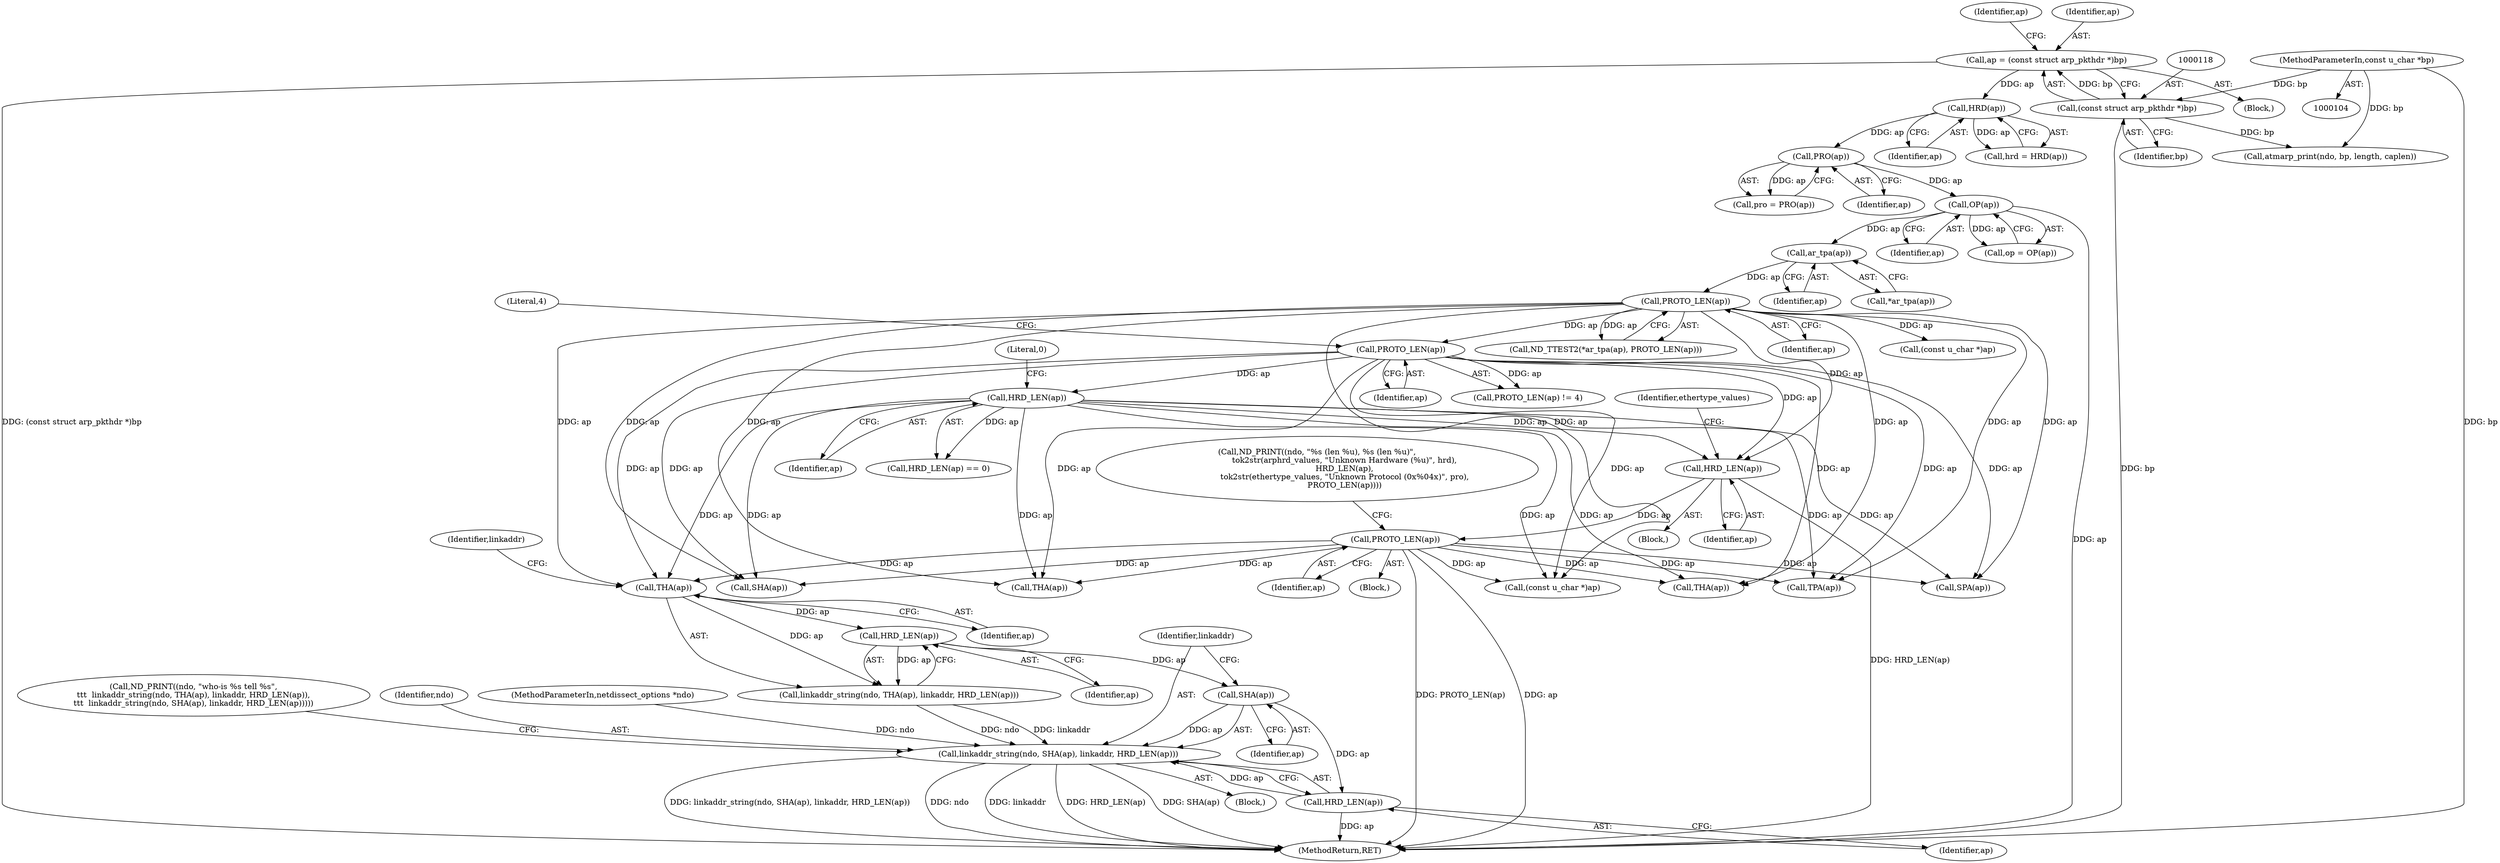 digraph "1_tcpdump_13ab8d18617d616c7d343530f8a842e7143fb5cc@pointer" {
"1000371" [label="(Call,SHA(ap))"];
"1000367" [label="(Call,HRD_LEN(ap))"];
"1000364" [label="(Call,THA(ap))"];
"1000227" [label="(Call,PROTO_LEN(ap))"];
"1000220" [label="(Call,HRD_LEN(ap))"];
"1000202" [label="(Call,HRD_LEN(ap))"];
"1000197" [label="(Call,PROTO_LEN(ap))"];
"1000161" [label="(Call,PROTO_LEN(ap))"];
"1000159" [label="(Call,ar_tpa(ap))"];
"1000133" [label="(Call,OP(ap))"];
"1000129" [label="(Call,PRO(ap))"];
"1000125" [label="(Call,HRD(ap))"];
"1000115" [label="(Call,ap = (const struct arp_pkthdr *)bp)"];
"1000117" [label="(Call,(const struct arp_pkthdr *)bp)"];
"1000106" [label="(MethodParameterIn,const u_char *bp)"];
"1000369" [label="(Call,linkaddr_string(ndo, SHA(ap), linkaddr, HRD_LEN(ap)))"];
"1000374" [label="(Call,HRD_LEN(ap))"];
"1000204" [label="(Literal,0)"];
"1000227" [label="(Call,PROTO_LEN(ap))"];
"1000161" [label="(Call,PROTO_LEN(ap))"];
"1000197" [label="(Call,PROTO_LEN(ap))"];
"1000125" [label="(Call,HRD(ap))"];
"1000159" [label="(Call,ar_tpa(ap))"];
"1000160" [label="(Identifier,ap)"];
"1000398" [label="(Call,(const u_char *)ap)"];
"1000356" [label="(Call,ND_PRINT((ndo, \"who-is %s tell %s\",\n\t\t\t  linkaddr_string(ndo, THA(ap), linkaddr, HRD_LEN(ap)),\n\t\t\t  linkaddr_string(ndo, SHA(ap), linkaddr, HRD_LEN(ap)))))"];
"1000105" [label="(MethodParameterIn,netdissect_options *ndo)"];
"1000203" [label="(Identifier,ap)"];
"1000366" [label="(Identifier,linkaddr)"];
"1000202" [label="(Call,HRD_LEN(ap))"];
"1000201" [label="(Call,HRD_LEN(ap) == 0)"];
"1000367" [label="(Call,HRD_LEN(ap))"];
"1000364" [label="(Call,THA(ap))"];
"1000219" [label="(Block,)"];
"1000198" [label="(Identifier,ap)"];
"1000157" [label="(Call,ND_TTEST2(*ar_tpa(ap), PROTO_LEN(ap)))"];
"1000372" [label="(Identifier,ap)"];
"1000323" [label="(Call,THA(ap))"];
"1000123" [label="(Call,hrd = HRD(ap))"];
"1000365" [label="(Identifier,ap)"];
"1000304" [label="(Call,SPA(ap))"];
"1000127" [label="(Call,pro = PRO(ap))"];
"1000122" [label="(Identifier,ap)"];
"1000361" [label="(Block,)"];
"1000228" [label="(Identifier,ap)"];
"1000220" [label="(Call,HRD_LEN(ap))"];
"1000362" [label="(Call,linkaddr_string(ndo, THA(ap), linkaddr, HRD_LEN(ap)))"];
"1000224" [label="(Identifier,ethertype_values)"];
"1000158" [label="(Call,*ar_tpa(ap))"];
"1000209" [label="(Call,ND_PRINT((ndo, \"%s (len %u), %s (len %u)\",\n                      tok2str(arphrd_values, \"Unknown Hardware (%u)\", hrd),\n                      HRD_LEN(ap),\n                      tok2str(ethertype_values, \"Unknown Protocol (0x%04x)\", pro),\n                      PROTO_LEN(ap))))"];
"1000373" [label="(Identifier,linkaddr)"];
"1000106" [label="(MethodParameterIn,const u_char *bp)"];
"1000221" [label="(Identifier,ap)"];
"1000370" [label="(Identifier,ndo)"];
"1000129" [label="(Call,PRO(ap))"];
"1000371" [label="(Call,SHA(ap))"];
"1000345" [label="(Call,THA(ap))"];
"1000109" [label="(Block,)"];
"1000126" [label="(Identifier,ap)"];
"1000119" [label="(Identifier,bp)"];
"1000199" [label="(Literal,4)"];
"1000263" [label="(Call,TPA(ap))"];
"1000162" [label="(Identifier,ap)"];
"1000375" [label="(Identifier,ap)"];
"1000386" [label="(Call,SHA(ap))"];
"1000117" [label="(Call,(const struct arp_pkthdr *)bp)"];
"1000130" [label="(Identifier,ap)"];
"1000374" [label="(Call,HRD_LEN(ap))"];
"1000368" [label="(Identifier,ap)"];
"1000134" [label="(Identifier,ap)"];
"1000115" [label="(Call,ap = (const struct arp_pkthdr *)bp)"];
"1000369" [label="(Call,linkaddr_string(ndo, SHA(ap), linkaddr, HRD_LEN(ap)))"];
"1000116" [label="(Identifier,ap)"];
"1000171" [label="(Call,(const u_char *)ap)"];
"1000133" [label="(Call,OP(ap))"];
"1000139" [label="(Call,atmarp_print(ndo, bp, length, caplen))"];
"1000418" [label="(MethodReturn,RET)"];
"1000222" [label="(Block,)"];
"1000131" [label="(Call,op = OP(ap))"];
"1000196" [label="(Call,PROTO_LEN(ap) != 4)"];
"1000371" -> "1000369"  [label="AST: "];
"1000371" -> "1000372"  [label="CFG: "];
"1000372" -> "1000371"  [label="AST: "];
"1000373" -> "1000371"  [label="CFG: "];
"1000371" -> "1000369"  [label="DDG: ap"];
"1000367" -> "1000371"  [label="DDG: ap"];
"1000371" -> "1000374"  [label="DDG: ap"];
"1000367" -> "1000362"  [label="AST: "];
"1000367" -> "1000368"  [label="CFG: "];
"1000368" -> "1000367"  [label="AST: "];
"1000362" -> "1000367"  [label="CFG: "];
"1000367" -> "1000362"  [label="DDG: ap"];
"1000364" -> "1000367"  [label="DDG: ap"];
"1000364" -> "1000362"  [label="AST: "];
"1000364" -> "1000365"  [label="CFG: "];
"1000365" -> "1000364"  [label="AST: "];
"1000366" -> "1000364"  [label="CFG: "];
"1000364" -> "1000362"  [label="DDG: ap"];
"1000227" -> "1000364"  [label="DDG: ap"];
"1000202" -> "1000364"  [label="DDG: ap"];
"1000161" -> "1000364"  [label="DDG: ap"];
"1000197" -> "1000364"  [label="DDG: ap"];
"1000227" -> "1000222"  [label="AST: "];
"1000227" -> "1000228"  [label="CFG: "];
"1000228" -> "1000227"  [label="AST: "];
"1000209" -> "1000227"  [label="CFG: "];
"1000227" -> "1000418"  [label="DDG: PROTO_LEN(ap)"];
"1000227" -> "1000418"  [label="DDG: ap"];
"1000220" -> "1000227"  [label="DDG: ap"];
"1000227" -> "1000263"  [label="DDG: ap"];
"1000227" -> "1000304"  [label="DDG: ap"];
"1000227" -> "1000323"  [label="DDG: ap"];
"1000227" -> "1000345"  [label="DDG: ap"];
"1000227" -> "1000386"  [label="DDG: ap"];
"1000227" -> "1000398"  [label="DDG: ap"];
"1000220" -> "1000219"  [label="AST: "];
"1000220" -> "1000221"  [label="CFG: "];
"1000221" -> "1000220"  [label="AST: "];
"1000224" -> "1000220"  [label="CFG: "];
"1000220" -> "1000418"  [label="DDG: HRD_LEN(ap)"];
"1000202" -> "1000220"  [label="DDG: ap"];
"1000161" -> "1000220"  [label="DDG: ap"];
"1000197" -> "1000220"  [label="DDG: ap"];
"1000202" -> "1000201"  [label="AST: "];
"1000202" -> "1000203"  [label="CFG: "];
"1000203" -> "1000202"  [label="AST: "];
"1000204" -> "1000202"  [label="CFG: "];
"1000202" -> "1000201"  [label="DDG: ap"];
"1000197" -> "1000202"  [label="DDG: ap"];
"1000202" -> "1000263"  [label="DDG: ap"];
"1000202" -> "1000304"  [label="DDG: ap"];
"1000202" -> "1000323"  [label="DDG: ap"];
"1000202" -> "1000345"  [label="DDG: ap"];
"1000202" -> "1000386"  [label="DDG: ap"];
"1000202" -> "1000398"  [label="DDG: ap"];
"1000197" -> "1000196"  [label="AST: "];
"1000197" -> "1000198"  [label="CFG: "];
"1000198" -> "1000197"  [label="AST: "];
"1000199" -> "1000197"  [label="CFG: "];
"1000197" -> "1000196"  [label="DDG: ap"];
"1000161" -> "1000197"  [label="DDG: ap"];
"1000197" -> "1000263"  [label="DDG: ap"];
"1000197" -> "1000304"  [label="DDG: ap"];
"1000197" -> "1000323"  [label="DDG: ap"];
"1000197" -> "1000345"  [label="DDG: ap"];
"1000197" -> "1000386"  [label="DDG: ap"];
"1000197" -> "1000398"  [label="DDG: ap"];
"1000161" -> "1000157"  [label="AST: "];
"1000161" -> "1000162"  [label="CFG: "];
"1000162" -> "1000161"  [label="AST: "];
"1000157" -> "1000161"  [label="CFG: "];
"1000161" -> "1000157"  [label="DDG: ap"];
"1000159" -> "1000161"  [label="DDG: ap"];
"1000161" -> "1000171"  [label="DDG: ap"];
"1000161" -> "1000263"  [label="DDG: ap"];
"1000161" -> "1000304"  [label="DDG: ap"];
"1000161" -> "1000323"  [label="DDG: ap"];
"1000161" -> "1000345"  [label="DDG: ap"];
"1000161" -> "1000386"  [label="DDG: ap"];
"1000161" -> "1000398"  [label="DDG: ap"];
"1000159" -> "1000158"  [label="AST: "];
"1000159" -> "1000160"  [label="CFG: "];
"1000160" -> "1000159"  [label="AST: "];
"1000158" -> "1000159"  [label="CFG: "];
"1000133" -> "1000159"  [label="DDG: ap"];
"1000133" -> "1000131"  [label="AST: "];
"1000133" -> "1000134"  [label="CFG: "];
"1000134" -> "1000133"  [label="AST: "];
"1000131" -> "1000133"  [label="CFG: "];
"1000133" -> "1000418"  [label="DDG: ap"];
"1000133" -> "1000131"  [label="DDG: ap"];
"1000129" -> "1000133"  [label="DDG: ap"];
"1000129" -> "1000127"  [label="AST: "];
"1000129" -> "1000130"  [label="CFG: "];
"1000130" -> "1000129"  [label="AST: "];
"1000127" -> "1000129"  [label="CFG: "];
"1000129" -> "1000127"  [label="DDG: ap"];
"1000125" -> "1000129"  [label="DDG: ap"];
"1000125" -> "1000123"  [label="AST: "];
"1000125" -> "1000126"  [label="CFG: "];
"1000126" -> "1000125"  [label="AST: "];
"1000123" -> "1000125"  [label="CFG: "];
"1000125" -> "1000123"  [label="DDG: ap"];
"1000115" -> "1000125"  [label="DDG: ap"];
"1000115" -> "1000109"  [label="AST: "];
"1000115" -> "1000117"  [label="CFG: "];
"1000116" -> "1000115"  [label="AST: "];
"1000117" -> "1000115"  [label="AST: "];
"1000122" -> "1000115"  [label="CFG: "];
"1000115" -> "1000418"  [label="DDG: (const struct arp_pkthdr *)bp"];
"1000117" -> "1000115"  [label="DDG: bp"];
"1000117" -> "1000119"  [label="CFG: "];
"1000118" -> "1000117"  [label="AST: "];
"1000119" -> "1000117"  [label="AST: "];
"1000117" -> "1000418"  [label="DDG: bp"];
"1000106" -> "1000117"  [label="DDG: bp"];
"1000117" -> "1000139"  [label="DDG: bp"];
"1000106" -> "1000104"  [label="AST: "];
"1000106" -> "1000418"  [label="DDG: bp"];
"1000106" -> "1000139"  [label="DDG: bp"];
"1000369" -> "1000361"  [label="AST: "];
"1000369" -> "1000374"  [label="CFG: "];
"1000370" -> "1000369"  [label="AST: "];
"1000373" -> "1000369"  [label="AST: "];
"1000374" -> "1000369"  [label="AST: "];
"1000356" -> "1000369"  [label="CFG: "];
"1000369" -> "1000418"  [label="DDG: linkaddr_string(ndo, SHA(ap), linkaddr, HRD_LEN(ap))"];
"1000369" -> "1000418"  [label="DDG: ndo"];
"1000369" -> "1000418"  [label="DDG: linkaddr"];
"1000369" -> "1000418"  [label="DDG: HRD_LEN(ap)"];
"1000369" -> "1000418"  [label="DDG: SHA(ap)"];
"1000362" -> "1000369"  [label="DDG: ndo"];
"1000362" -> "1000369"  [label="DDG: linkaddr"];
"1000105" -> "1000369"  [label="DDG: ndo"];
"1000374" -> "1000369"  [label="DDG: ap"];
"1000374" -> "1000375"  [label="CFG: "];
"1000375" -> "1000374"  [label="AST: "];
"1000374" -> "1000418"  [label="DDG: ap"];
}
